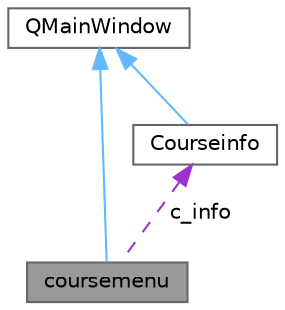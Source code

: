 digraph "coursemenu"
{
 // LATEX_PDF_SIZE
  bgcolor="transparent";
  edge [fontname=Helvetica,fontsize=10,labelfontname=Helvetica,labelfontsize=10];
  node [fontname=Helvetica,fontsize=10,shape=box,height=0.2,width=0.4];
  Node1 [label="coursemenu",height=0.2,width=0.4,color="gray40", fillcolor="grey60", style="filled", fontcolor="black",tooltip=" "];
  Node2 -> Node1 [dir="back",color="steelblue1",style="solid"];
  Node2 [label="QMainWindow",height=0.2,width=0.4,color="gray40", fillcolor="white", style="filled",tooltip=" "];
  Node3 -> Node1 [dir="back",color="darkorchid3",style="dashed",label=" c_info" ];
  Node3 [label="Courseinfo",height=0.2,width=0.4,color="gray40", fillcolor="white", style="filled",URL="$class_courseinfo.html",tooltip=" "];
  Node2 -> Node3 [dir="back",color="steelblue1",style="solid"];
}
